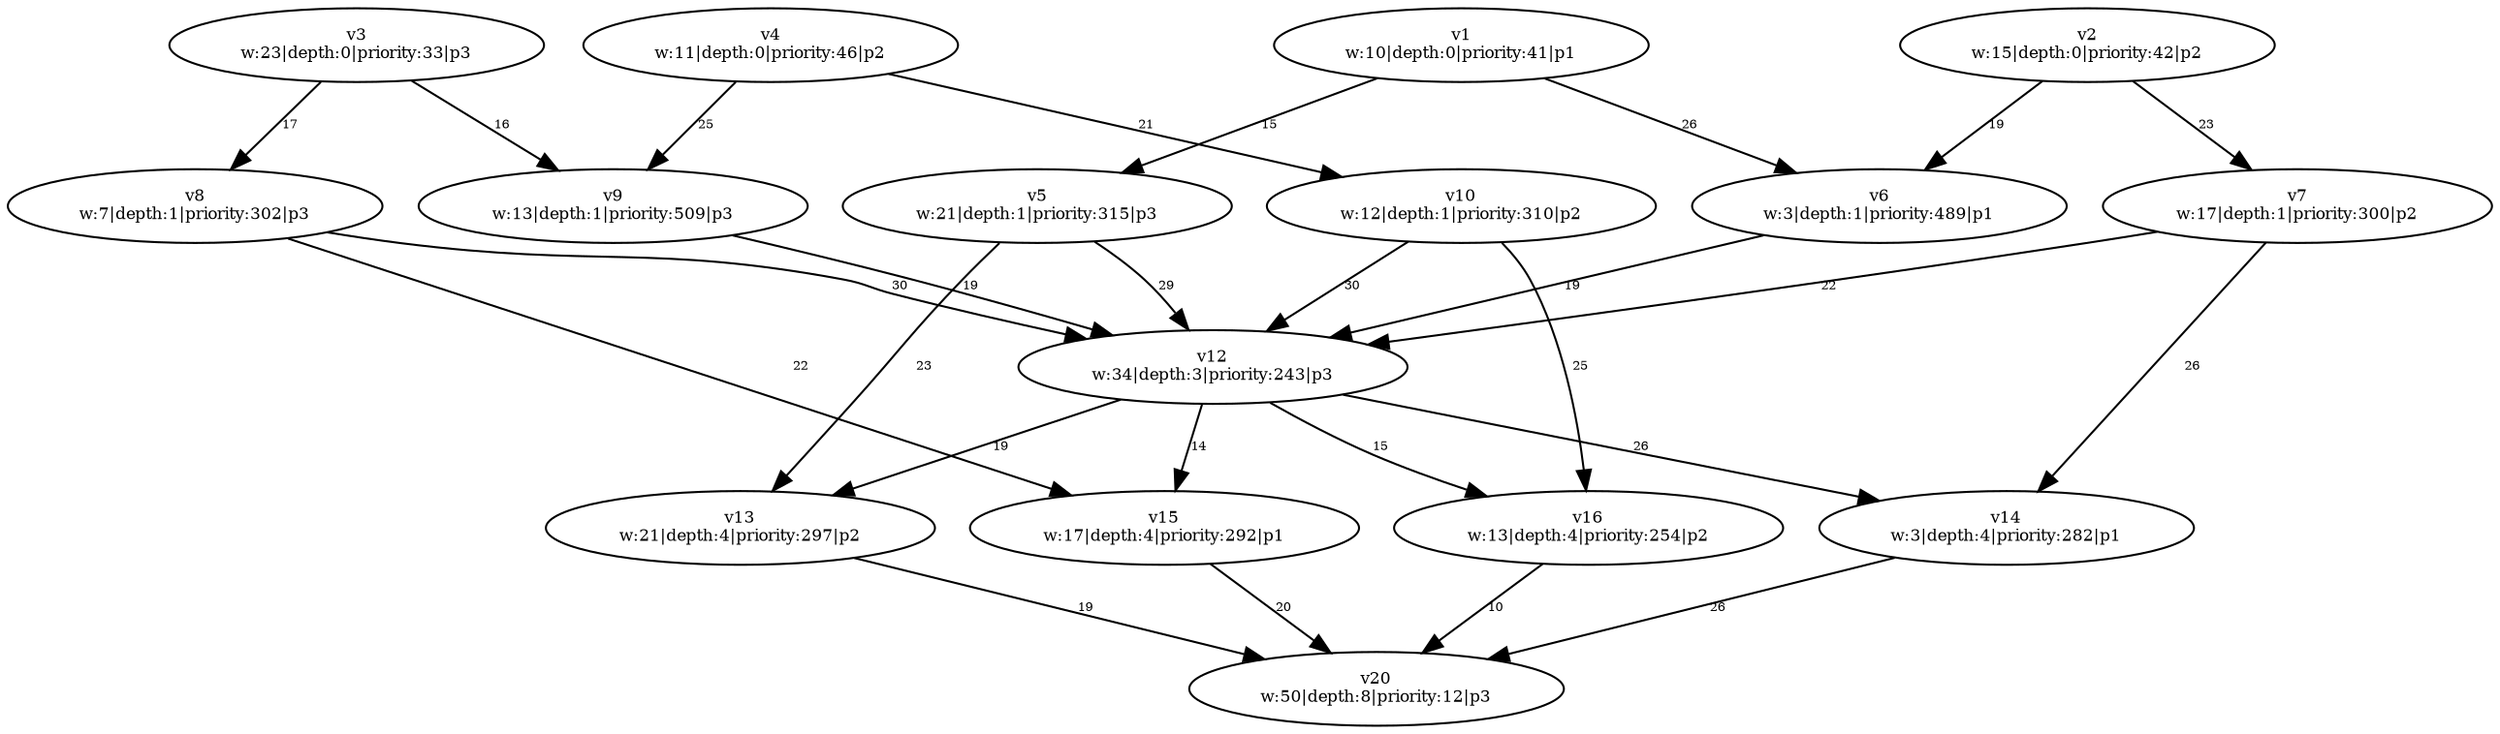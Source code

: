 digraph {
	v4 [label="v4
w:11|depth:0|priority:46|p2" fontsize=8.0]
	v2 [label="v2
w:15|depth:0|priority:42|p2" fontsize=8.0]
	v1 [label="v1
w:10|depth:0|priority:41|p1" fontsize=8.0]
	v3 [label="v3
w:23|depth:0|priority:33|p3" fontsize=8.0]
	v9 [label="v9
w:13|depth:1|priority:509|p3" fontsize=8.0]
	v6 [label="v6
w:3|depth:1|priority:489|p1" fontsize=8.0]
	v5 [label="v5
w:21|depth:1|priority:315|p3" fontsize=8.0]
	v10 [label="v10
w:12|depth:1|priority:310|p2" fontsize=8.0]
	v8 [label="v8
w:7|depth:1|priority:302|p3" fontsize=8.0]
	v7 [label="v7
w:17|depth:1|priority:300|p2" fontsize=8.0]
	v12 [label="v12
w:34|depth:3|priority:243|p3" fontsize=8.0]
	v13 [label="v13
w:21|depth:4|priority:297|p2" fontsize=8.0]
	v15 [label="v15
w:17|depth:4|priority:292|p1" fontsize=8.0]
	v14 [label="v14
w:3|depth:4|priority:282|p1" fontsize=8.0]
	v16 [label="v16
w:13|depth:4|priority:254|p2" fontsize=8.0]
	v20 [label="v20
w:50|depth:8|priority:12|p3" fontsize=8.0]
	v1 -> v5 [label=15 constraint=true fontsize=6.0]
	v1 -> v6 [label=26 constraint=true fontsize=6.0]
	v2 -> v6 [label=19 constraint=true fontsize=6.0]
	v2 -> v7 [label=23 constraint=true fontsize=6.0]
	v3 -> v8 [label=17 constraint=true fontsize=6.0]
	v3 -> v9 [label=16 constraint=true fontsize=6.0]
	v4 -> v9 [label=25 constraint=true fontsize=6.0]
	v4 -> v10 [label=21 constraint=true fontsize=6.0]
	v5 -> v13 [label=23 constraint=true fontsize=6.0]
	v7 -> v14 [label=26 constraint=true fontsize=6.0]
	v8 -> v15 [label=22 constraint=true fontsize=6.0]
	v10 -> v16 [label=25 constraint=true fontsize=6.0]
	v12 -> v13 [label=19 constraint=true fontsize=6.0]
	v12 -> v14 [label=26 constraint=true fontsize=6.0]
	v12 -> v15 [label=14 constraint=true fontsize=6.0]
	v12 -> v16 [label=15 constraint=true fontsize=6.0]
	v5 -> v12 [label=29 constraint=true fontsize=6.0]
	v6 -> v12 [label=19 constraint=true fontsize=6.0]
	v7 -> v12 [label=22 constraint=true fontsize=6.0]
	v8 -> v12 [label=30 constraint=true fontsize=6.0]
	v9 -> v12 [label=19 constraint=true fontsize=6.0]
	v10 -> v12 [label=30 constraint=true fontsize=6.0]
	v13 -> v20 [label=19 constraint=true fontsize=6.0]
	v14 -> v20 [label=26 constraint=true fontsize=6.0]
	v15 -> v20 [label=20 constraint=true fontsize=6.0]
	v16 -> v20 [label=10 constraint=true fontsize=6.0]
}
